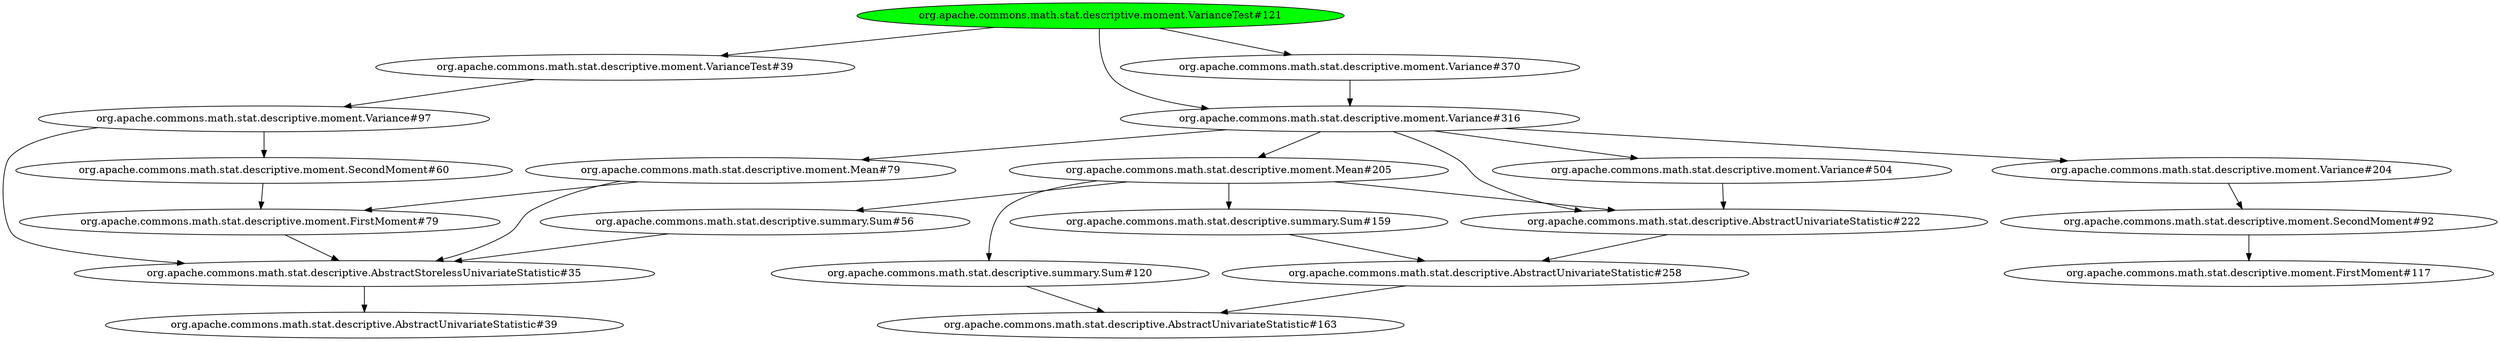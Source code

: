 digraph "cg/org.apache.commons.math.stat.descriptive.moment.VarianceTest#121"
{
	"org.apache.commons.math.stat.descriptive.moment.VarianceTest#121" [style=filled,fillcolor=green];
	"org.apache.commons.math.stat.descriptive.moment.VarianceTest#121" -> "org.apache.commons.math.stat.descriptive.moment.VarianceTest#39";
	"org.apache.commons.math.stat.descriptive.moment.VarianceTest#39" -> "org.apache.commons.math.stat.descriptive.moment.Variance#97";
	"org.apache.commons.math.stat.descriptive.moment.Variance#97" -> "org.apache.commons.math.stat.descriptive.AbstractStorelessUnivariateStatistic#35";
	"org.apache.commons.math.stat.descriptive.AbstractStorelessUnivariateStatistic#35" -> "org.apache.commons.math.stat.descriptive.AbstractUnivariateStatistic#39";
	"org.apache.commons.math.stat.descriptive.moment.Variance#97" -> "org.apache.commons.math.stat.descriptive.moment.SecondMoment#60";
	"org.apache.commons.math.stat.descriptive.moment.SecondMoment#60" -> "org.apache.commons.math.stat.descriptive.moment.FirstMoment#79";
	"org.apache.commons.math.stat.descriptive.moment.FirstMoment#79" -> "org.apache.commons.math.stat.descriptive.AbstractStorelessUnivariateStatistic#35";
	"org.apache.commons.math.stat.descriptive.moment.VarianceTest#121" -> "org.apache.commons.math.stat.descriptive.moment.Variance#370";
	"org.apache.commons.math.stat.descriptive.moment.Variance#370" -> "org.apache.commons.math.stat.descriptive.moment.Variance#316";
	"org.apache.commons.math.stat.descriptive.moment.Variance#316" -> "org.apache.commons.math.stat.descriptive.AbstractUnivariateStatistic#222";
	"org.apache.commons.math.stat.descriptive.AbstractUnivariateStatistic#222" -> "org.apache.commons.math.stat.descriptive.AbstractUnivariateStatistic#258";
	"org.apache.commons.math.stat.descriptive.AbstractUnivariateStatistic#258" -> "org.apache.commons.math.stat.descriptive.AbstractUnivariateStatistic#163";
	"org.apache.commons.math.stat.descriptive.moment.Variance#316" -> "org.apache.commons.math.stat.descriptive.moment.Variance#204";
	"org.apache.commons.math.stat.descriptive.moment.Variance#204" -> "org.apache.commons.math.stat.descriptive.moment.SecondMoment#92";
	"org.apache.commons.math.stat.descriptive.moment.SecondMoment#92" -> "org.apache.commons.math.stat.descriptive.moment.FirstMoment#117";
	"org.apache.commons.math.stat.descriptive.moment.Variance#316" -> "org.apache.commons.math.stat.descriptive.moment.Mean#79";
	"org.apache.commons.math.stat.descriptive.moment.Mean#79" -> "org.apache.commons.math.stat.descriptive.AbstractStorelessUnivariateStatistic#35";
	"org.apache.commons.math.stat.descriptive.moment.Mean#79" -> "org.apache.commons.math.stat.descriptive.moment.FirstMoment#79";
	"org.apache.commons.math.stat.descriptive.moment.Variance#316" -> "org.apache.commons.math.stat.descriptive.moment.Mean#205";
	"org.apache.commons.math.stat.descriptive.moment.Mean#205" -> "org.apache.commons.math.stat.descriptive.AbstractUnivariateStatistic#222";
	"org.apache.commons.math.stat.descriptive.moment.Mean#205" -> "org.apache.commons.math.stat.descriptive.summary.Sum#56";
	"org.apache.commons.math.stat.descriptive.summary.Sum#56" -> "org.apache.commons.math.stat.descriptive.AbstractStorelessUnivariateStatistic#35";
	"org.apache.commons.math.stat.descriptive.moment.Mean#205" -> "org.apache.commons.math.stat.descriptive.summary.Sum#120";
	"org.apache.commons.math.stat.descriptive.summary.Sum#120" -> "org.apache.commons.math.stat.descriptive.AbstractUnivariateStatistic#163";
	"org.apache.commons.math.stat.descriptive.moment.Mean#205" -> "org.apache.commons.math.stat.descriptive.summary.Sum#159";
	"org.apache.commons.math.stat.descriptive.summary.Sum#159" -> "org.apache.commons.math.stat.descriptive.AbstractUnivariateStatistic#258";
	"org.apache.commons.math.stat.descriptive.moment.Variance#316" -> "org.apache.commons.math.stat.descriptive.moment.Variance#504";
	"org.apache.commons.math.stat.descriptive.moment.Variance#504" -> "org.apache.commons.math.stat.descriptive.AbstractUnivariateStatistic#222";
	"org.apache.commons.math.stat.descriptive.moment.VarianceTest#121" -> "org.apache.commons.math.stat.descriptive.moment.Variance#316";
}
